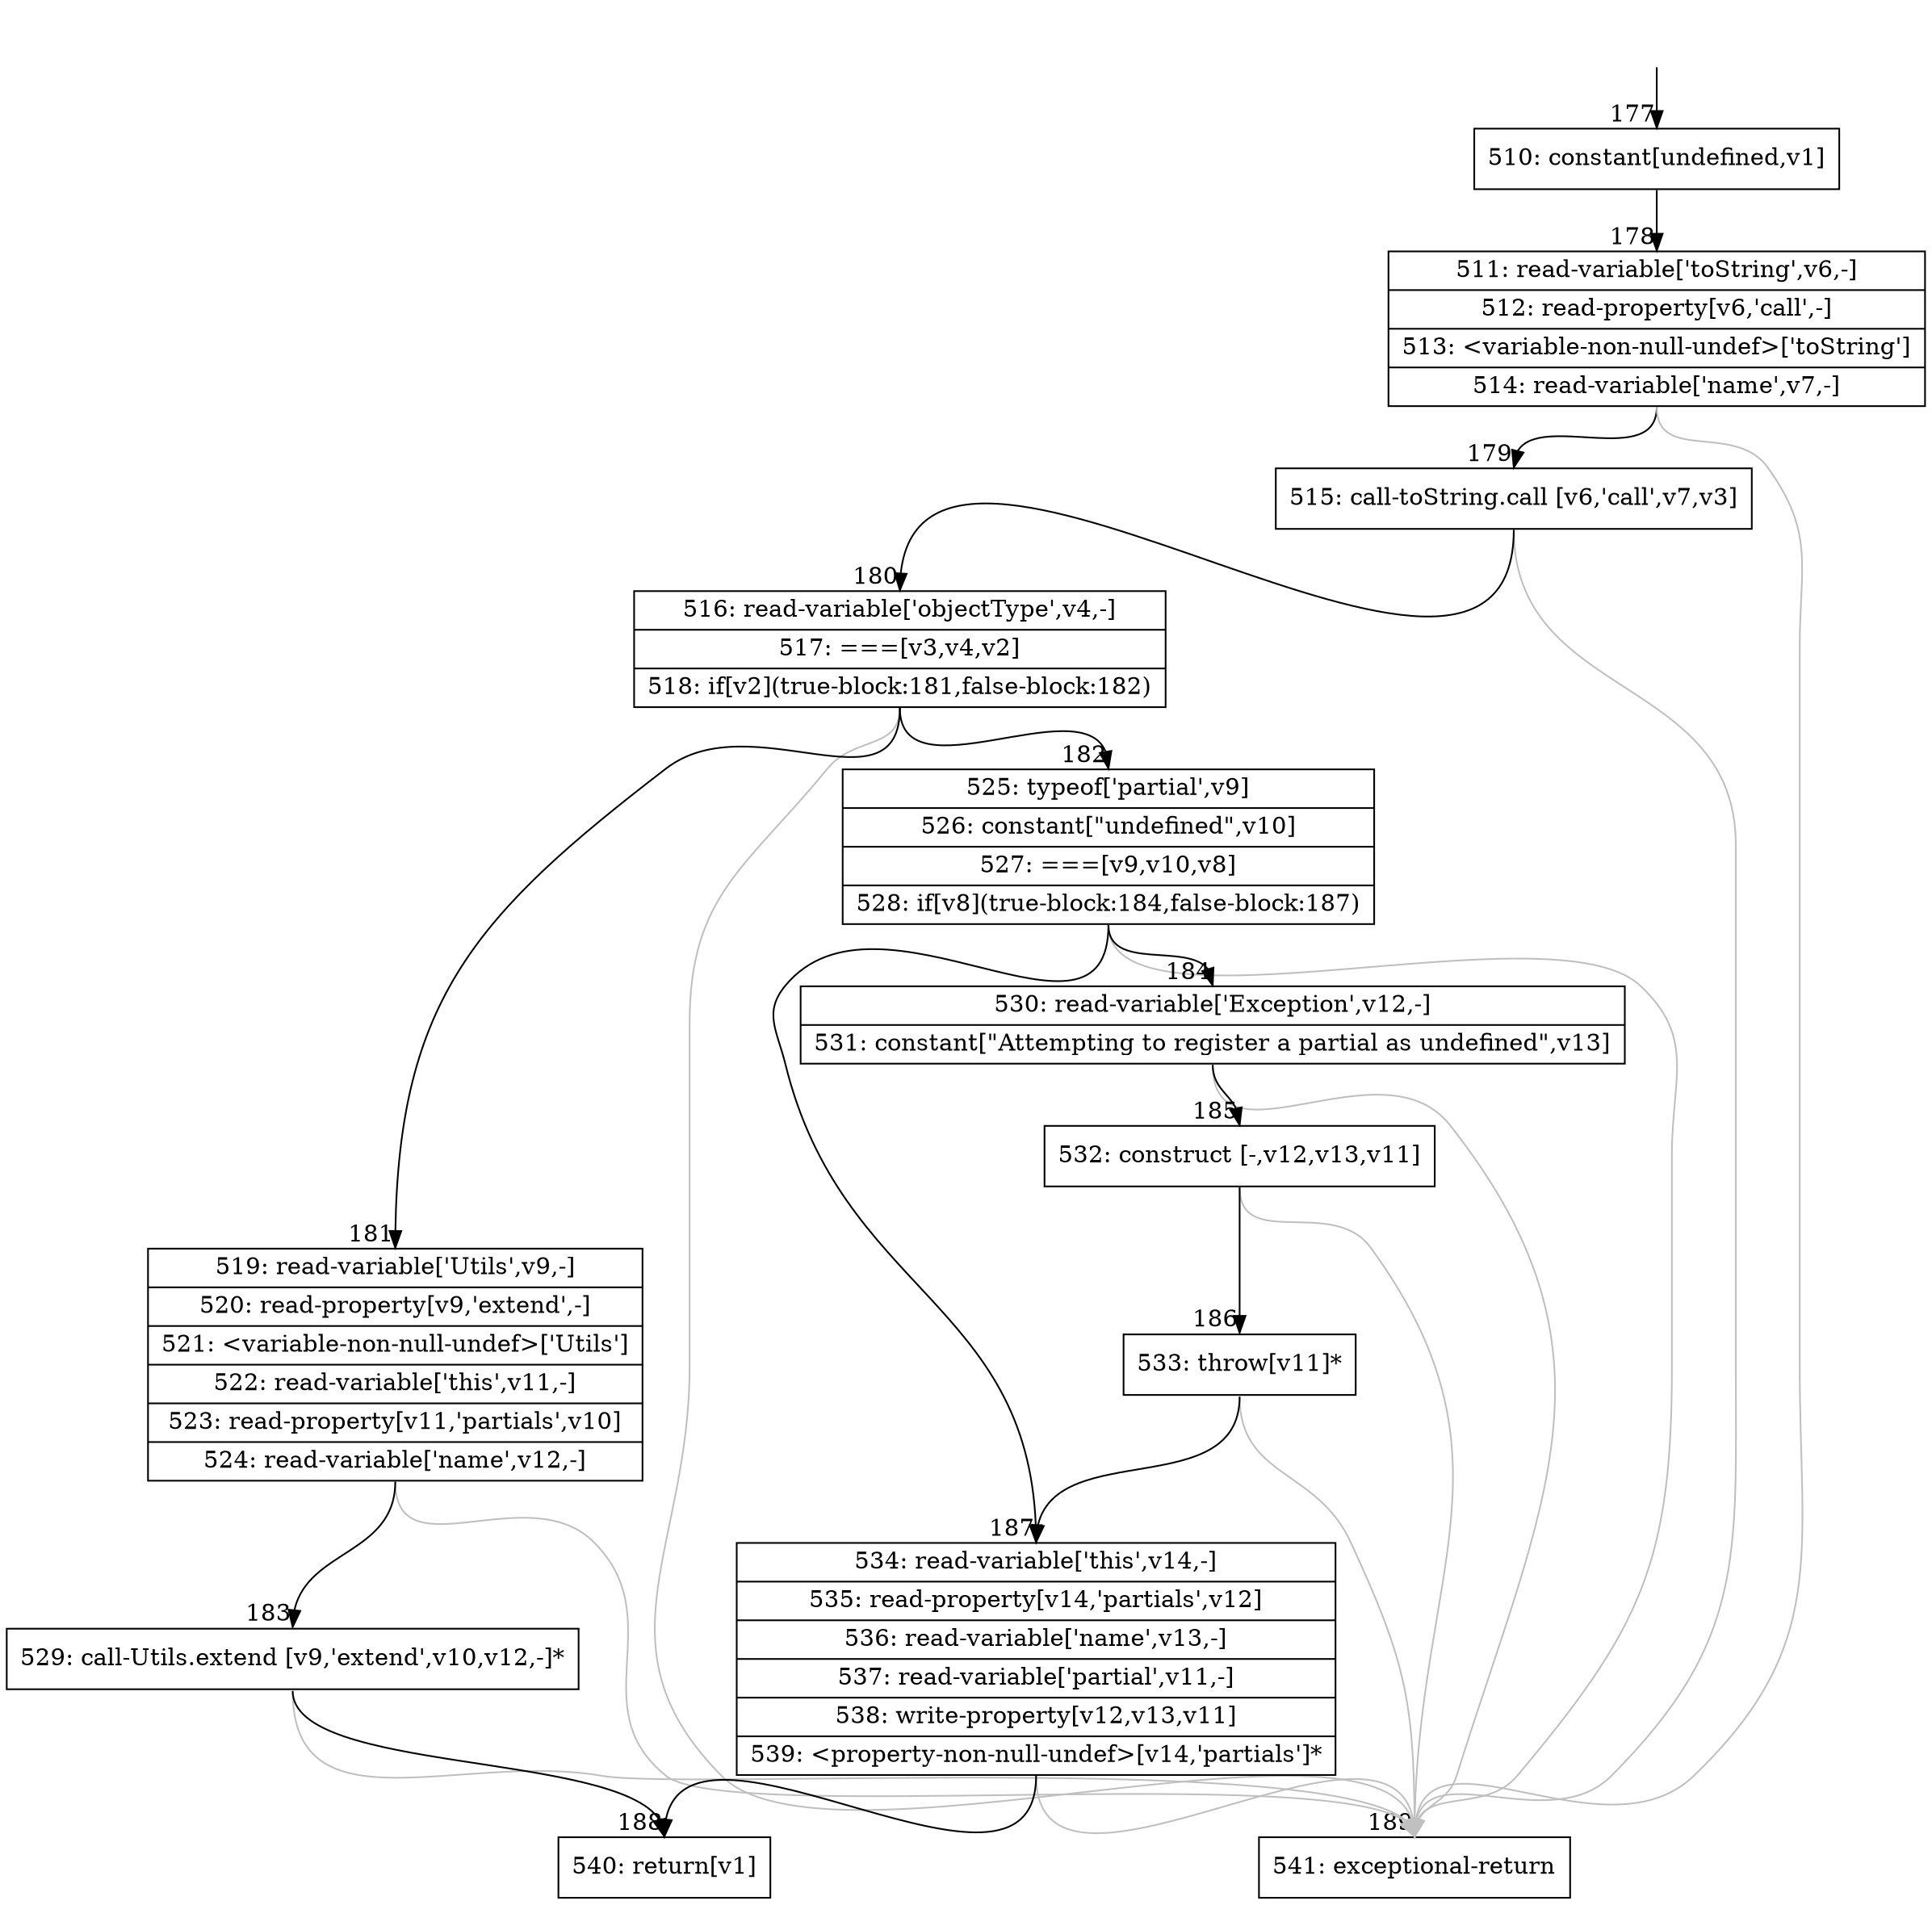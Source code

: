 digraph {
rankdir="TD"
BB_entry20[shape=none,label=""];
BB_entry20 -> BB177 [tailport=s, headport=n, headlabel="    177"]
BB177 [shape=record label="{510: constant[undefined,v1]}" ] 
BB177 -> BB178 [tailport=s, headport=n, headlabel="      178"]
BB178 [shape=record label="{511: read-variable['toString',v6,-]|512: read-property[v6,'call',-]|513: \<variable-non-null-undef\>['toString']|514: read-variable['name',v7,-]}" ] 
BB178 -> BB179 [tailport=s, headport=n, headlabel="      179"]
BB178 -> BB189 [tailport=s, headport=n, color=gray, headlabel="      189"]
BB179 [shape=record label="{515: call-toString.call [v6,'call',v7,v3]}" ] 
BB179 -> BB180 [tailport=s, headport=n, headlabel="      180"]
BB179 -> BB189 [tailport=s, headport=n, color=gray]
BB180 [shape=record label="{516: read-variable['objectType',v4,-]|517: ===[v3,v4,v2]|518: if[v2](true-block:181,false-block:182)}" ] 
BB180 -> BB181 [tailport=s, headport=n, headlabel="      181"]
BB180 -> BB182 [tailport=s, headport=n, headlabel="      182"]
BB180 -> BB189 [tailport=s, headport=n, color=gray]
BB181 [shape=record label="{519: read-variable['Utils',v9,-]|520: read-property[v9,'extend',-]|521: \<variable-non-null-undef\>['Utils']|522: read-variable['this',v11,-]|523: read-property[v11,'partials',v10]|524: read-variable['name',v12,-]}" ] 
BB181 -> BB183 [tailport=s, headport=n, headlabel="      183"]
BB181 -> BB189 [tailport=s, headport=n, color=gray]
BB182 [shape=record label="{525: typeof['partial',v9]|526: constant[\"undefined\",v10]|527: ===[v9,v10,v8]|528: if[v8](true-block:184,false-block:187)}" ] 
BB182 -> BB184 [tailport=s, headport=n, headlabel="      184"]
BB182 -> BB187 [tailport=s, headport=n, headlabel="      187"]
BB182 -> BB189 [tailport=s, headport=n, color=gray]
BB183 [shape=record label="{529: call-Utils.extend [v9,'extend',v10,v12,-]*}" ] 
BB183 -> BB188 [tailport=s, headport=n, headlabel="      188"]
BB183 -> BB189 [tailport=s, headport=n, color=gray]
BB184 [shape=record label="{530: read-variable['Exception',v12,-]|531: constant[\"Attempting to register a partial as undefined\",v13]}" ] 
BB184 -> BB185 [tailport=s, headport=n, headlabel="      185"]
BB184 -> BB189 [tailport=s, headport=n, color=gray]
BB185 [shape=record label="{532: construct [-,v12,v13,v11]}" ] 
BB185 -> BB186 [tailport=s, headport=n, headlabel="      186"]
BB185 -> BB189 [tailport=s, headport=n, color=gray]
BB186 [shape=record label="{533: throw[v11]*}" ] 
BB186 -> BB187 [tailport=s, headport=n]
BB186 -> BB189 [tailport=s, headport=n, color=gray]
BB187 [shape=record label="{534: read-variable['this',v14,-]|535: read-property[v14,'partials',v12]|536: read-variable['name',v13,-]|537: read-variable['partial',v11,-]|538: write-property[v12,v13,v11]|539: \<property-non-null-undef\>[v14,'partials']*}" ] 
BB187 -> BB188 [tailport=s, headport=n]
BB187 -> BB189 [tailport=s, headport=n, color=gray]
BB188 [shape=record label="{540: return[v1]}" ] 
BB189 [shape=record label="{541: exceptional-return}" ] 
//#$~ 237
}
